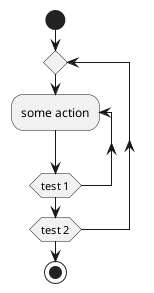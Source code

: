{
  "sha1": "kfw6qtn5ws9ut26paaxsnzttvp96i3p",
  "insertion": {
    "when": "2024-06-03T18:59:32.950Z",
    "url": "https://forum.plantuml.net/12056/ability-to-add-a-label-to-a-group-in-nwdiag",
    "user": "plantuml@gmail.com"
  }
}
@startuml
|lane 1|
start
repeat
repeat :some action;
repeat while(test 1);
repeat while(test 2);
stop
@enduml
